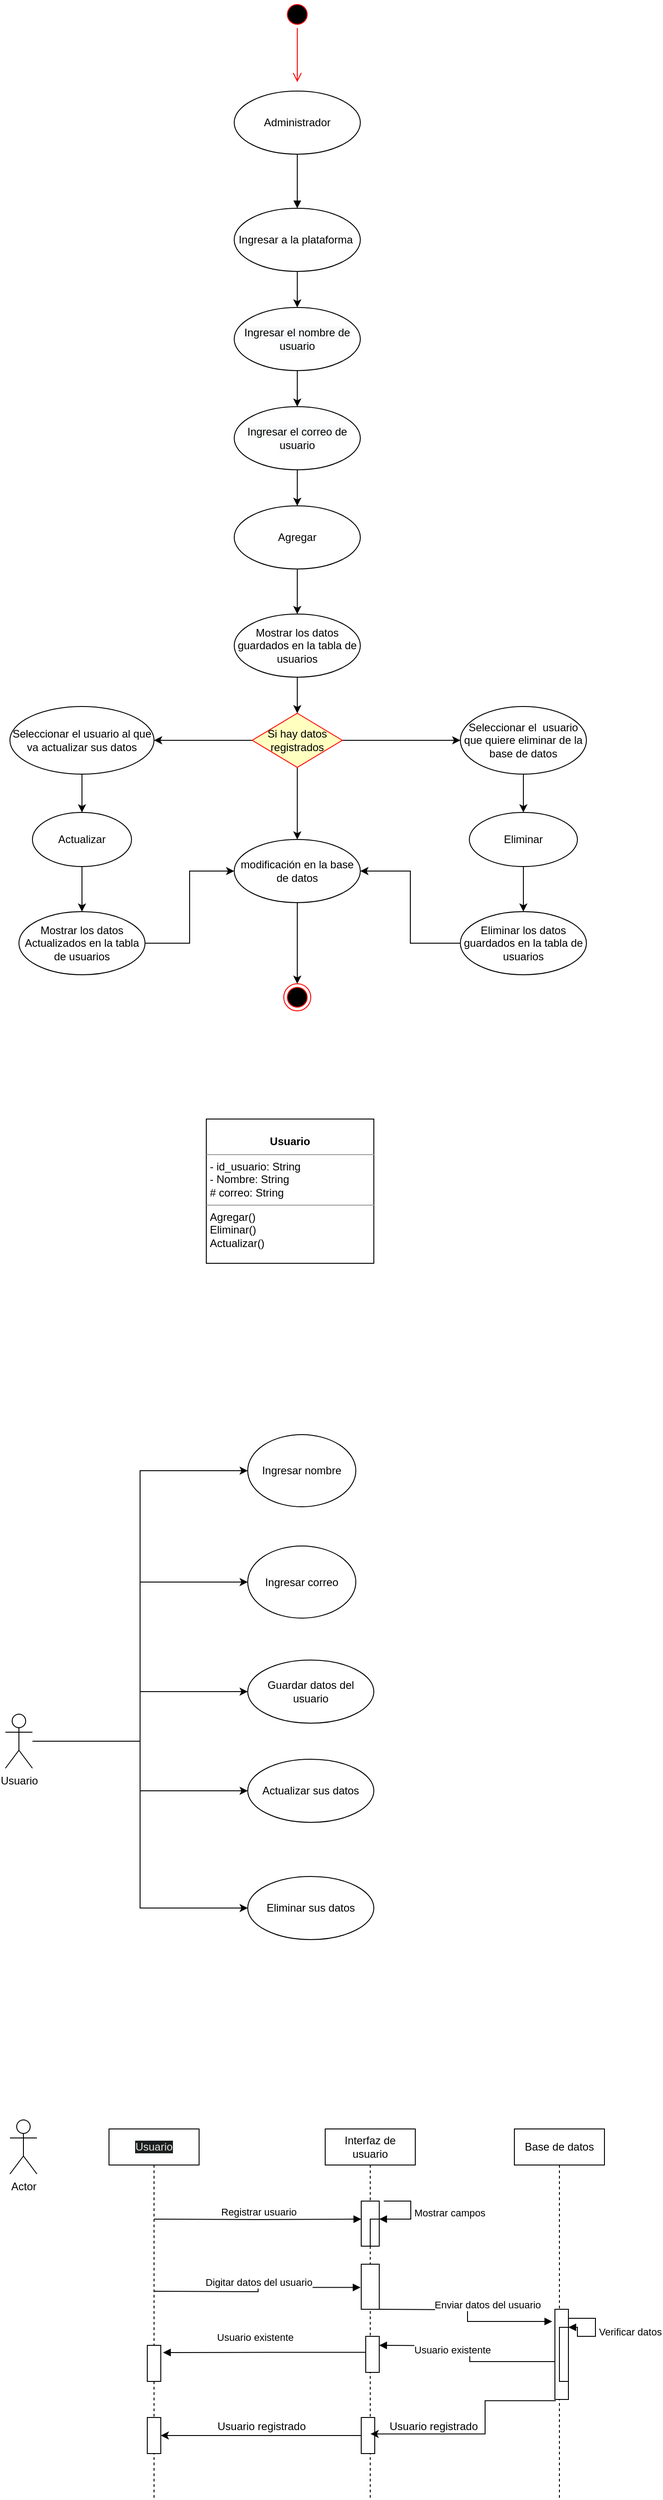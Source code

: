 <mxfile version="15.4.3" type="github">
  <diagram id="4mNhm1m8kC_6178GsUtq" name="Page-1">
    <mxGraphModel dx="1038" dy="579" grid="1" gridSize="10" guides="1" tooltips="1" connect="1" arrows="1" fold="1" page="1" pageScale="1" pageWidth="827" pageHeight="1169" math="0" shadow="0">
      <root>
        <mxCell id="0" />
        <mxCell id="1" parent="0" />
        <mxCell id="gqm2LpXMmxmWjQ3Am7r3-1" value="" style="ellipse;html=1;shape=startState;fillColor=#000000;strokeColor=#ff0000;" parent="1" vertex="1">
          <mxGeometry x="384" y="40" width="30" height="30" as="geometry" />
        </mxCell>
        <mxCell id="gqm2LpXMmxmWjQ3Am7r3-2" value="" style="edgeStyle=orthogonalEdgeStyle;html=1;verticalAlign=bottom;endArrow=open;endSize=8;strokeColor=#ff0000;rounded=0;" parent="1" source="gqm2LpXMmxmWjQ3Am7r3-1" edge="1">
          <mxGeometry relative="1" as="geometry">
            <mxPoint x="399" y="130" as="targetPoint" />
          </mxGeometry>
        </mxCell>
        <mxCell id="z3vBtUcEqBHXQenF32jz-1" value="&lt;font style=&quot;vertical-align: inherit&quot;&gt;&lt;font style=&quot;vertical-align: inherit&quot;&gt;Administrador&lt;/font&gt;&lt;/font&gt;" style="ellipse;whiteSpace=wrap;html=1;" parent="1" vertex="1">
          <mxGeometry x="329" y="140" width="140" height="70" as="geometry" />
        </mxCell>
        <mxCell id="z3vBtUcEqBHXQenF32jz-3" value="&lt;br&gt;" style="html=1;verticalAlign=bottom;endArrow=block;rounded=0;edgeStyle=orthogonalEdgeStyle;exitX=0.5;exitY=1;exitDx=0;exitDy=0;" parent="1" source="z3vBtUcEqBHXQenF32jz-1" edge="1">
          <mxGeometry width="80" relative="1" as="geometry">
            <mxPoint x="370" y="320" as="sourcePoint" />
            <mxPoint x="399" y="270" as="targetPoint" />
          </mxGeometry>
        </mxCell>
        <mxCell id="QDHMUk18wRGemSduAv4s-13" style="edgeStyle=orthogonalEdgeStyle;rounded=0;orthogonalLoop=1;jettySize=auto;html=1;" parent="1" source="z3vBtUcEqBHXQenF32jz-4" target="QDHMUk18wRGemSduAv4s-10" edge="1">
          <mxGeometry relative="1" as="geometry" />
        </mxCell>
        <mxCell id="z3vBtUcEqBHXQenF32jz-4" value="&lt;font style=&quot;vertical-align: inherit&quot;&gt;&lt;font style=&quot;vertical-align: inherit&quot;&gt;Ingresar a la plataforma&amp;nbsp;&lt;/font&gt;&lt;/font&gt;" style="ellipse;whiteSpace=wrap;html=1;" parent="1" vertex="1">
          <mxGeometry x="329" y="270" width="140" height="70" as="geometry" />
        </mxCell>
        <mxCell id="QDHMUk18wRGemSduAv4s-19" style="edgeStyle=orthogonalEdgeStyle;rounded=0;orthogonalLoop=1;jettySize=auto;html=1;entryX=0;entryY=0.5;entryDx=0;entryDy=0;" parent="1" source="z3vBtUcEqBHXQenF32jz-6" target="z3vBtUcEqBHXQenF32jz-12" edge="1">
          <mxGeometry relative="1" as="geometry" />
        </mxCell>
        <mxCell id="QDHMUk18wRGemSduAv4s-20" style="edgeStyle=orthogonalEdgeStyle;rounded=0;orthogonalLoop=1;jettySize=auto;html=1;entryX=1;entryY=0.5;entryDx=0;entryDy=0;" parent="1" source="z3vBtUcEqBHXQenF32jz-6" target="z3vBtUcEqBHXQenF32jz-14" edge="1">
          <mxGeometry relative="1" as="geometry" />
        </mxCell>
        <mxCell id="QDHMUk18wRGemSduAv4s-31" style="edgeStyle=orthogonalEdgeStyle;rounded=0;orthogonalLoop=1;jettySize=auto;html=1;" parent="1" source="z3vBtUcEqBHXQenF32jz-6" target="z3vBtUcEqBHXQenF32jz-24" edge="1">
          <mxGeometry relative="1" as="geometry" />
        </mxCell>
        <mxCell id="z3vBtUcEqBHXQenF32jz-6" value="&lt;font style=&quot;vertical-align: inherit&quot;&gt;&lt;font style=&quot;vertical-align: inherit&quot;&gt;Si hay datos registrados&lt;br&gt;&lt;/font&gt;&lt;/font&gt;" style="rhombus;whiteSpace=wrap;html=1;fillColor=#ffffc0;strokeColor=#ff0000;" parent="1" vertex="1">
          <mxGeometry x="349" y="830" width="100" height="60" as="geometry" />
        </mxCell>
        <mxCell id="QDHMUk18wRGemSduAv4s-21" style="edgeStyle=orthogonalEdgeStyle;rounded=0;orthogonalLoop=1;jettySize=auto;html=1;entryX=0.5;entryY=0;entryDx=0;entryDy=0;" parent="1" source="z3vBtUcEqBHXQenF32jz-12" target="z3vBtUcEqBHXQenF32jz-18" edge="1">
          <mxGeometry relative="1" as="geometry" />
        </mxCell>
        <mxCell id="z3vBtUcEqBHXQenF32jz-12" value="&lt;span&gt;Seleccionar el&amp;nbsp; usuario que quiere eliminar de la base de datos&lt;/span&gt;" style="ellipse;whiteSpace=wrap;html=1;" parent="1" vertex="1">
          <mxGeometry x="580" y="822.5" width="140" height="75" as="geometry" />
        </mxCell>
        <mxCell id="z3vBtUcEqBHXQenF32jz-19" style="edgeStyle=orthogonalEdgeStyle;rounded=0;orthogonalLoop=1;jettySize=auto;html=1;entryX=0.5;entryY=0;entryDx=0;entryDy=0;" parent="1" source="z3vBtUcEqBHXQenF32jz-14" target="z3vBtUcEqBHXQenF32jz-20" edge="1">
          <mxGeometry relative="1" as="geometry">
            <mxPoint x="160" y="590" as="targetPoint" />
          </mxGeometry>
        </mxCell>
        <mxCell id="z3vBtUcEqBHXQenF32jz-14" value="&lt;span&gt;Seleccionar el usuario al que va actualizar sus datos&lt;/span&gt;" style="ellipse;whiteSpace=wrap;html=1;" parent="1" vertex="1">
          <mxGeometry x="80" y="822.5" width="160" height="75" as="geometry" />
        </mxCell>
        <mxCell id="QDHMUk18wRGemSduAv4s-22" style="edgeStyle=orthogonalEdgeStyle;rounded=0;orthogonalLoop=1;jettySize=auto;html=1;" parent="1" source="z3vBtUcEqBHXQenF32jz-18" edge="1">
          <mxGeometry relative="1" as="geometry">
            <mxPoint x="650" y="1050" as="targetPoint" />
          </mxGeometry>
        </mxCell>
        <mxCell id="z3vBtUcEqBHXQenF32jz-18" value="Eliminar" style="ellipse;whiteSpace=wrap;html=1;" parent="1" vertex="1">
          <mxGeometry x="590" y="940" width="120" height="60" as="geometry" />
        </mxCell>
        <mxCell id="QDHMUk18wRGemSduAv4s-23" style="edgeStyle=orthogonalEdgeStyle;rounded=0;orthogonalLoop=1;jettySize=auto;html=1;" parent="1" source="z3vBtUcEqBHXQenF32jz-20" edge="1">
          <mxGeometry relative="1" as="geometry">
            <mxPoint x="160" y="1050" as="targetPoint" />
          </mxGeometry>
        </mxCell>
        <mxCell id="z3vBtUcEqBHXQenF32jz-20" value="Actualizar" style="ellipse;whiteSpace=wrap;html=1;" parent="1" vertex="1">
          <mxGeometry x="105" y="940" width="110" height="60" as="geometry" />
        </mxCell>
        <mxCell id="QDHMUk18wRGemSduAv4s-30" style="edgeStyle=orthogonalEdgeStyle;rounded=0;orthogonalLoop=1;jettySize=auto;html=1;entryX=0.5;entryY=0;entryDx=0;entryDy=0;" parent="1" source="z3vBtUcEqBHXQenF32jz-24" target="z3vBtUcEqBHXQenF32jz-27" edge="1">
          <mxGeometry relative="1" as="geometry" />
        </mxCell>
        <mxCell id="z3vBtUcEqBHXQenF32jz-24" value="&lt;font style=&quot;vertical-align: inherit&quot;&gt;&lt;font style=&quot;vertical-align: inherit&quot;&gt;modificación en la base de datos&lt;/font&gt;&lt;/font&gt;" style="ellipse;whiteSpace=wrap;html=1;" parent="1" vertex="1">
          <mxGeometry x="329" y="970" width="140" height="70" as="geometry" />
        </mxCell>
        <mxCell id="z3vBtUcEqBHXQenF32jz-27" value="" style="ellipse;html=1;shape=endState;fillColor=#000000;strokeColor=#ff0000;" parent="1" vertex="1">
          <mxGeometry x="384" y="1130" width="30" height="30" as="geometry" />
        </mxCell>
        <mxCell id="QDHMUk18wRGemSduAv4s-6" value="&lt;p style=&quot;margin: 0px ; margin-top: 4px ; text-align: center&quot;&gt;&lt;br&gt;&lt;b&gt;Usuario&lt;/b&gt;&lt;/p&gt;&lt;hr size=&quot;1&quot;&gt;&lt;p style=&quot;margin: 0px ; margin-left: 4px&quot;&gt;- id_usuario: String&lt;br&gt;- Nombre: String&lt;/p&gt;&lt;p style=&quot;margin: 0px ; margin-left: 4px&quot;&gt;# correo: String&lt;/p&gt;&lt;hr size=&quot;1&quot;&gt;&lt;p style=&quot;margin: 0px ; margin-left: 4px&quot;&gt;Agregar()&lt;br&gt;Eliminar()&lt;/p&gt;&lt;p style=&quot;margin: 0px ; margin-left: 4px&quot;&gt;Actualizar()&lt;/p&gt;" style="verticalAlign=top;align=left;overflow=fill;fontSize=12;fontFamily=Helvetica;html=1;" parent="1" vertex="1">
          <mxGeometry x="298" y="1280" width="186" height="160" as="geometry" />
        </mxCell>
        <mxCell id="2nORRejYM9WgbgX2tJiv-5" style="edgeStyle=orthogonalEdgeStyle;rounded=0;orthogonalLoop=1;jettySize=auto;html=1;entryX=0;entryY=0.5;entryDx=0;entryDy=0;" parent="1" source="QDHMUk18wRGemSduAv4s-7" target="2nORRejYM9WgbgX2tJiv-2" edge="1">
          <mxGeometry relative="1" as="geometry" />
        </mxCell>
        <mxCell id="2nORRejYM9WgbgX2tJiv-6" style="edgeStyle=orthogonalEdgeStyle;rounded=0;orthogonalLoop=1;jettySize=auto;html=1;entryX=0;entryY=0.5;entryDx=0;entryDy=0;" parent="1" source="QDHMUk18wRGemSduAv4s-7" target="2nORRejYM9WgbgX2tJiv-3" edge="1">
          <mxGeometry relative="1" as="geometry" />
        </mxCell>
        <mxCell id="QY5rsA0exa0MGwdynqQp-1" style="edgeStyle=orthogonalEdgeStyle;rounded=0;orthogonalLoop=1;jettySize=auto;html=1;entryX=0;entryY=0.5;entryDx=0;entryDy=0;" edge="1" parent="1" source="QDHMUk18wRGemSduAv4s-7" target="2nORRejYM9WgbgX2tJiv-1">
          <mxGeometry relative="1" as="geometry" />
        </mxCell>
        <mxCell id="QY5rsA0exa0MGwdynqQp-4" style="edgeStyle=orthogonalEdgeStyle;rounded=0;orthogonalLoop=1;jettySize=auto;html=1;entryX=0;entryY=0.5;entryDx=0;entryDy=0;" edge="1" parent="1" source="QDHMUk18wRGemSduAv4s-7" target="QY5rsA0exa0MGwdynqQp-2">
          <mxGeometry relative="1" as="geometry" />
        </mxCell>
        <mxCell id="QY5rsA0exa0MGwdynqQp-5" style="edgeStyle=orthogonalEdgeStyle;rounded=0;orthogonalLoop=1;jettySize=auto;html=1;entryX=0;entryY=0.5;entryDx=0;entryDy=0;" edge="1" parent="1" source="QDHMUk18wRGemSduAv4s-7" target="QY5rsA0exa0MGwdynqQp-3">
          <mxGeometry relative="1" as="geometry" />
        </mxCell>
        <mxCell id="QDHMUk18wRGemSduAv4s-7" value="Usuario&lt;br&gt;" style="shape=umlActor;verticalLabelPosition=bottom;verticalAlign=top;html=1;" parent="1" vertex="1">
          <mxGeometry x="75" y="1940" width="30" height="60" as="geometry" />
        </mxCell>
        <mxCell id="QDHMUk18wRGemSduAv4s-14" style="edgeStyle=orthogonalEdgeStyle;rounded=0;orthogonalLoop=1;jettySize=auto;html=1;entryX=0.5;entryY=0;entryDx=0;entryDy=0;" parent="1" source="QDHMUk18wRGemSduAv4s-10" target="QDHMUk18wRGemSduAv4s-11" edge="1">
          <mxGeometry relative="1" as="geometry" />
        </mxCell>
        <mxCell id="QDHMUk18wRGemSduAv4s-10" value="&#xa;&#xa;&lt;span style=&quot;color: rgb(0, 0, 0); font-family: helvetica; font-size: 12px; font-style: normal; font-weight: 400; letter-spacing: normal; text-align: center; text-indent: 0px; text-transform: none; word-spacing: 0px; background-color: rgb(248, 249, 250); display: inline; float: none;&quot;&gt;Ingresar el nombre de usuario&lt;/span&gt;&#xa;&#xa;" style="ellipse;whiteSpace=wrap;html=1;" parent="1" vertex="1">
          <mxGeometry x="329" y="380" width="140" height="70" as="geometry" />
        </mxCell>
        <mxCell id="QDHMUk18wRGemSduAv4s-15" style="edgeStyle=orthogonalEdgeStyle;rounded=0;orthogonalLoop=1;jettySize=auto;html=1;entryX=0.5;entryY=0;entryDx=0;entryDy=0;" parent="1" source="QDHMUk18wRGemSduAv4s-11" target="QDHMUk18wRGemSduAv4s-12" edge="1">
          <mxGeometry relative="1" as="geometry" />
        </mxCell>
        <mxCell id="QDHMUk18wRGemSduAv4s-11" value="&#xa;&#xa;&lt;span style=&quot;color: rgb(0, 0, 0); font-family: helvetica; font-size: 12px; font-style: normal; font-weight: 400; letter-spacing: normal; text-align: center; text-indent: 0px; text-transform: none; word-spacing: 0px; background-color: rgb(248, 249, 250); display: inline; float: none;&quot;&gt;Ingresar el correo de usuario&lt;/span&gt;&#xa;&#xa;" style="ellipse;whiteSpace=wrap;html=1;" parent="1" vertex="1">
          <mxGeometry x="329" y="490" width="140" height="70" as="geometry" />
        </mxCell>
        <mxCell id="QDHMUk18wRGemSduAv4s-16" style="edgeStyle=orthogonalEdgeStyle;rounded=0;orthogonalLoop=1;jettySize=auto;html=1;" parent="1" source="QDHMUk18wRGemSduAv4s-12" edge="1">
          <mxGeometry relative="1" as="geometry">
            <mxPoint x="399" y="720" as="targetPoint" />
          </mxGeometry>
        </mxCell>
        <mxCell id="QDHMUk18wRGemSduAv4s-12" value="Agregar" style="ellipse;whiteSpace=wrap;html=1;" parent="1" vertex="1">
          <mxGeometry x="329" y="600" width="140" height="70" as="geometry" />
        </mxCell>
        <mxCell id="QDHMUk18wRGemSduAv4s-18" style="edgeStyle=orthogonalEdgeStyle;rounded=0;orthogonalLoop=1;jettySize=auto;html=1;entryX=0.5;entryY=0;entryDx=0;entryDy=0;" parent="1" source="QDHMUk18wRGemSduAv4s-17" target="z3vBtUcEqBHXQenF32jz-6" edge="1">
          <mxGeometry relative="1" as="geometry" />
        </mxCell>
        <mxCell id="QDHMUk18wRGemSduAv4s-17" value="Mostrar los datos guardados en la tabla de usuarios" style="ellipse;whiteSpace=wrap;html=1;" parent="1" vertex="1">
          <mxGeometry x="329" y="720" width="140" height="70" as="geometry" />
        </mxCell>
        <mxCell id="QDHMUk18wRGemSduAv4s-29" style="edgeStyle=orthogonalEdgeStyle;rounded=0;orthogonalLoop=1;jettySize=auto;html=1;entryX=0;entryY=0.5;entryDx=0;entryDy=0;" parent="1" source="QDHMUk18wRGemSduAv4s-24" target="z3vBtUcEqBHXQenF32jz-24" edge="1">
          <mxGeometry relative="1" as="geometry" />
        </mxCell>
        <mxCell id="QDHMUk18wRGemSduAv4s-24" value="Mostrar los datos Actualizados en la tabla de usuarios" style="ellipse;whiteSpace=wrap;html=1;" parent="1" vertex="1">
          <mxGeometry x="90" y="1050" width="140" height="70" as="geometry" />
        </mxCell>
        <mxCell id="QDHMUk18wRGemSduAv4s-28" style="edgeStyle=orthogonalEdgeStyle;rounded=0;orthogonalLoop=1;jettySize=auto;html=1;entryX=1;entryY=0.5;entryDx=0;entryDy=0;" parent="1" source="QDHMUk18wRGemSduAv4s-25" target="z3vBtUcEqBHXQenF32jz-24" edge="1">
          <mxGeometry relative="1" as="geometry" />
        </mxCell>
        <mxCell id="QDHMUk18wRGemSduAv4s-25" value="Eliminar los datos guardados en la tabla de usuarios" style="ellipse;whiteSpace=wrap;html=1;" parent="1" vertex="1">
          <mxGeometry x="580" y="1050" width="140" height="70" as="geometry" />
        </mxCell>
        <mxCell id="2nORRejYM9WgbgX2tJiv-1" value="&lt;font style=&quot;vertical-align: inherit&quot;&gt;&lt;font style=&quot;vertical-align: inherit&quot;&gt;Guardar datos del usuario&lt;/font&gt;&lt;/font&gt;" style="ellipse;whiteSpace=wrap;html=1;" parent="1" vertex="1">
          <mxGeometry x="344" y="1880" width="140" height="70" as="geometry" />
        </mxCell>
        <mxCell id="2nORRejYM9WgbgX2tJiv-2" value="&lt;font style=&quot;vertical-align: inherit&quot;&gt;&lt;font style=&quot;vertical-align: inherit&quot;&gt;Actualizar sus datos&lt;/font&gt;&lt;/font&gt;" style="ellipse;whiteSpace=wrap;html=1;" parent="1" vertex="1">
          <mxGeometry x="344" y="1990" width="140" height="70" as="geometry" />
        </mxCell>
        <mxCell id="2nORRejYM9WgbgX2tJiv-3" value="&lt;font style=&quot;vertical-align: inherit&quot;&gt;&lt;font style=&quot;vertical-align: inherit&quot;&gt;Eliminar sus datos&lt;/font&gt;&lt;/font&gt;" style="ellipse;whiteSpace=wrap;html=1;" parent="1" vertex="1">
          <mxGeometry x="344" y="2120" width="140" height="70" as="geometry" />
        </mxCell>
        <mxCell id="QY5rsA0exa0MGwdynqQp-2" value="&lt;font style=&quot;vertical-align: inherit&quot;&gt;&lt;font style=&quot;vertical-align: inherit&quot;&gt;Ingresar nombre&lt;/font&gt;&lt;/font&gt;" style="ellipse;whiteSpace=wrap;html=1;" vertex="1" parent="1">
          <mxGeometry x="344" y="1630" width="120" height="80" as="geometry" />
        </mxCell>
        <mxCell id="QY5rsA0exa0MGwdynqQp-3" value="&lt;font style=&quot;vertical-align: inherit&quot;&gt;&lt;font style=&quot;vertical-align: inherit&quot;&gt;Ingresar correo&lt;/font&gt;&lt;/font&gt;" style="ellipse;whiteSpace=wrap;html=1;" vertex="1" parent="1">
          <mxGeometry x="344" y="1753.5" width="120" height="80" as="geometry" />
        </mxCell>
        <mxCell id="QY5rsA0exa0MGwdynqQp-28" value="Actor" style="shape=umlActor;verticalLabelPosition=bottom;verticalAlign=top;html=1;" vertex="1" parent="1">
          <mxGeometry x="80" y="2390" width="30" height="60" as="geometry" />
        </mxCell>
        <mxCell id="QY5rsA0exa0MGwdynqQp-32" value="&#xa;&#xa;&lt;span style=&quot;color: rgb(232, 230, 227); font-family: helvetica; font-size: 12px; font-style: normal; font-weight: 400; letter-spacing: normal; text-align: center; text-indent: 0px; text-transform: none; word-spacing: 0px; background-color: rgb(27, 30, 31); display: inline; float: none;&quot;&gt;Usuario&lt;/span&gt;&#xa;&#xa;" style="shape=umlLifeline;perimeter=lifelinePerimeter;whiteSpace=wrap;html=1;container=1;collapsible=0;recursiveResize=0;outlineConnect=0;" vertex="1" parent="1">
          <mxGeometry x="190" y="2400" width="100" height="410" as="geometry" />
        </mxCell>
        <mxCell id="QY5rsA0exa0MGwdynqQp-33" value="Registrar usuario" style="html=1;verticalAlign=bottom;endArrow=block;rounded=0;edgeStyle=orthogonalEdgeStyle;entryX=0;entryY=0.4;entryDx=0;entryDy=0;entryPerimeter=0;" edge="1" parent="QY5rsA0exa0MGwdynqQp-32" target="QY5rsA0exa0MGwdynqQp-36">
          <mxGeometry width="80" relative="1" as="geometry">
            <mxPoint x="50" y="100" as="sourcePoint" />
            <mxPoint x="210" y="100" as="targetPoint" />
          </mxGeometry>
        </mxCell>
        <mxCell id="QY5rsA0exa0MGwdynqQp-39" value="Digitar datos del usuario" style="html=1;verticalAlign=bottom;endArrow=block;rounded=0;edgeStyle=orthogonalEdgeStyle;entryX=-0.04;entryY=0.515;entryDx=0;entryDy=0;entryPerimeter=0;" edge="1" parent="QY5rsA0exa0MGwdynqQp-32" target="QY5rsA0exa0MGwdynqQp-40">
          <mxGeometry width="80" relative="1" as="geometry">
            <mxPoint x="50" y="180" as="sourcePoint" />
            <mxPoint x="220" y="180" as="targetPoint" />
          </mxGeometry>
        </mxCell>
        <mxCell id="QY5rsA0exa0MGwdynqQp-55" value="" style="html=1;points=[];perimeter=orthogonalPerimeter;" vertex="1" parent="QY5rsA0exa0MGwdynqQp-32">
          <mxGeometry x="42.5" y="240" width="15" height="40" as="geometry" />
        </mxCell>
        <mxCell id="QY5rsA0exa0MGwdynqQp-57" value="" style="html=1;points=[];perimeter=orthogonalPerimeter;" vertex="1" parent="QY5rsA0exa0MGwdynqQp-32">
          <mxGeometry x="42.5" y="320" width="15" height="40" as="geometry" />
        </mxCell>
        <mxCell id="QY5rsA0exa0MGwdynqQp-34" value="Interfaz de usuario" style="shape=umlLifeline;perimeter=lifelinePerimeter;whiteSpace=wrap;html=1;container=1;collapsible=0;recursiveResize=0;outlineConnect=0;" vertex="1" parent="1">
          <mxGeometry x="430" y="2400" width="100" height="410" as="geometry" />
        </mxCell>
        <mxCell id="QY5rsA0exa0MGwdynqQp-36" value="" style="html=1;points=[];perimeter=orthogonalPerimeter;" vertex="1" parent="QY5rsA0exa0MGwdynqQp-34">
          <mxGeometry x="40" y="80" width="20" height="50" as="geometry" />
        </mxCell>
        <mxCell id="QY5rsA0exa0MGwdynqQp-37" value="" style="html=1;points=[];perimeter=orthogonalPerimeter;" vertex="1" parent="QY5rsA0exa0MGwdynqQp-34">
          <mxGeometry x="50" y="100" width="10" height="30" as="geometry" />
        </mxCell>
        <mxCell id="QY5rsA0exa0MGwdynqQp-38" value="Mostrar campos" style="edgeStyle=orthogonalEdgeStyle;html=1;align=left;spacingLeft=2;endArrow=block;rounded=0;entryX=1;entryY=0;" edge="1" target="QY5rsA0exa0MGwdynqQp-37" parent="QY5rsA0exa0MGwdynqQp-34">
          <mxGeometry relative="1" as="geometry">
            <mxPoint x="65" y="80" as="sourcePoint" />
            <Array as="points">
              <mxPoint x="95" y="80" />
            </Array>
          </mxGeometry>
        </mxCell>
        <mxCell id="QY5rsA0exa0MGwdynqQp-40" value="" style="html=1;points=[];perimeter=orthogonalPerimeter;" vertex="1" parent="QY5rsA0exa0MGwdynqQp-34">
          <mxGeometry x="40" y="150" width="20" height="50" as="geometry" />
        </mxCell>
        <mxCell id="QY5rsA0exa0MGwdynqQp-53" value="" style="html=1;points=[];perimeter=orthogonalPerimeter;" vertex="1" parent="QY5rsA0exa0MGwdynqQp-34">
          <mxGeometry x="45" y="230" width="15" height="40" as="geometry" />
        </mxCell>
        <mxCell id="QY5rsA0exa0MGwdynqQp-52" value="Usuario existente" style="html=1;verticalAlign=bottom;endArrow=block;rounded=0;edgeStyle=orthogonalEdgeStyle;exitX=-0.16;exitY=0.633;exitDx=0;exitDy=0;exitPerimeter=0;" edge="1" parent="QY5rsA0exa0MGwdynqQp-34" source="QY5rsA0exa0MGwdynqQp-50">
          <mxGeometry x="-0.053" y="20" width="80" relative="1" as="geometry">
            <mxPoint x="250" y="240" as="sourcePoint" />
            <mxPoint x="60" y="240" as="targetPoint" />
            <mxPoint as="offset" />
          </mxGeometry>
        </mxCell>
        <mxCell id="QY5rsA0exa0MGwdynqQp-58" value="" style="html=1;points=[];perimeter=orthogonalPerimeter;" vertex="1" parent="QY5rsA0exa0MGwdynqQp-34">
          <mxGeometry x="40" y="320" width="15" height="40" as="geometry" />
        </mxCell>
        <mxCell id="QY5rsA0exa0MGwdynqQp-41" value="Base de datos" style="shape=umlLifeline;perimeter=lifelinePerimeter;whiteSpace=wrap;html=1;container=1;collapsible=0;recursiveResize=0;outlineConnect=0;" vertex="1" parent="1">
          <mxGeometry x="640" y="2400" width="100" height="410" as="geometry" />
        </mxCell>
        <mxCell id="QY5rsA0exa0MGwdynqQp-47" value="" style="html=1;points=[];perimeter=orthogonalPerimeter;" vertex="1" parent="QY5rsA0exa0MGwdynqQp-41">
          <mxGeometry x="45" y="200" width="15" height="100" as="geometry" />
        </mxCell>
        <mxCell id="QY5rsA0exa0MGwdynqQp-50" value="" style="html=1;points=[];perimeter=orthogonalPerimeter;" vertex="1" parent="QY5rsA0exa0MGwdynqQp-41">
          <mxGeometry x="50" y="220" width="10" height="60" as="geometry" />
        </mxCell>
        <mxCell id="QY5rsA0exa0MGwdynqQp-51" value="Verificar datos" style="edgeStyle=orthogonalEdgeStyle;html=1;align=left;spacingLeft=2;endArrow=block;rounded=0;entryX=1;entryY=0;" edge="1" target="QY5rsA0exa0MGwdynqQp-50" parent="QY5rsA0exa0MGwdynqQp-41">
          <mxGeometry relative="1" as="geometry">
            <mxPoint x="60" y="210" as="sourcePoint" />
            <Array as="points">
              <mxPoint x="90" y="210" />
              <mxPoint x="90" y="230" />
              <mxPoint x="70" y="230" />
              <mxPoint x="70" y="220" />
            </Array>
          </mxGeometry>
        </mxCell>
        <mxCell id="QY5rsA0exa0MGwdynqQp-46" value="Enviar datos del usuario" style="html=1;verticalAlign=bottom;endArrow=block;rounded=0;edgeStyle=orthogonalEdgeStyle;entryX=-0.2;entryY=0.135;entryDx=0;entryDy=0;entryPerimeter=0;" edge="1" parent="1" target="QY5rsA0exa0MGwdynqQp-47">
          <mxGeometry x="0.304" y="10" width="80" relative="1" as="geometry">
            <mxPoint x="490" y="2600" as="sourcePoint" />
            <mxPoint x="630" y="2600" as="targetPoint" />
            <mxPoint as="offset" />
          </mxGeometry>
        </mxCell>
        <mxCell id="QY5rsA0exa0MGwdynqQp-54" value="Usuario existente" style="html=1;verticalAlign=bottom;endArrow=block;rounded=0;edgeStyle=orthogonalEdgeStyle;exitX=-0.013;exitY=0.445;exitDx=0;exitDy=0;exitPerimeter=0;" edge="1" parent="1" source="QY5rsA0exa0MGwdynqQp-53">
          <mxGeometry x="0.1" y="-8" width="80" relative="1" as="geometry">
            <mxPoint x="464.0" y="2658.99" as="sourcePoint" />
            <mxPoint x="250" y="2648" as="targetPoint" />
            <mxPoint as="offset" />
          </mxGeometry>
        </mxCell>
        <mxCell id="QY5rsA0exa0MGwdynqQp-59" style="edgeStyle=orthogonalEdgeStyle;rounded=0;orthogonalLoop=1;jettySize=auto;html=1;" edge="1" parent="1" source="QY5rsA0exa0MGwdynqQp-58" target="QY5rsA0exa0MGwdynqQp-57">
          <mxGeometry relative="1" as="geometry" />
        </mxCell>
        <mxCell id="QY5rsA0exa0MGwdynqQp-60" style="edgeStyle=orthogonalEdgeStyle;rounded=0;orthogonalLoop=1;jettySize=auto;html=1;exitX=0.067;exitY=1.014;exitDx=0;exitDy=0;exitPerimeter=0;entryX=0.504;entryY=0.825;entryDx=0;entryDy=0;entryPerimeter=0;" edge="1" parent="1" source="QY5rsA0exa0MGwdynqQp-47" target="QY5rsA0exa0MGwdynqQp-34">
          <mxGeometry relative="1" as="geometry">
            <mxPoint x="710" y="2740" as="sourcePoint" />
            <mxPoint x="550" y="2740" as="targetPoint" />
          </mxGeometry>
        </mxCell>
        <mxCell id="QY5rsA0exa0MGwdynqQp-61" value="Usuario registrado" style="text;html=1;align=center;verticalAlign=middle;resizable=0;points=[];autosize=1;strokeColor=none;fillColor=none;" vertex="1" parent="1">
          <mxGeometry x="495" y="2720" width="110" height="20" as="geometry" />
        </mxCell>
        <mxCell id="QY5rsA0exa0MGwdynqQp-62" value="Usuario registrado" style="text;html=1;align=center;verticalAlign=middle;resizable=0;points=[];autosize=1;strokeColor=none;fillColor=none;" vertex="1" parent="1">
          <mxGeometry x="304" y="2720" width="110" height="20" as="geometry" />
        </mxCell>
      </root>
    </mxGraphModel>
  </diagram>
</mxfile>
